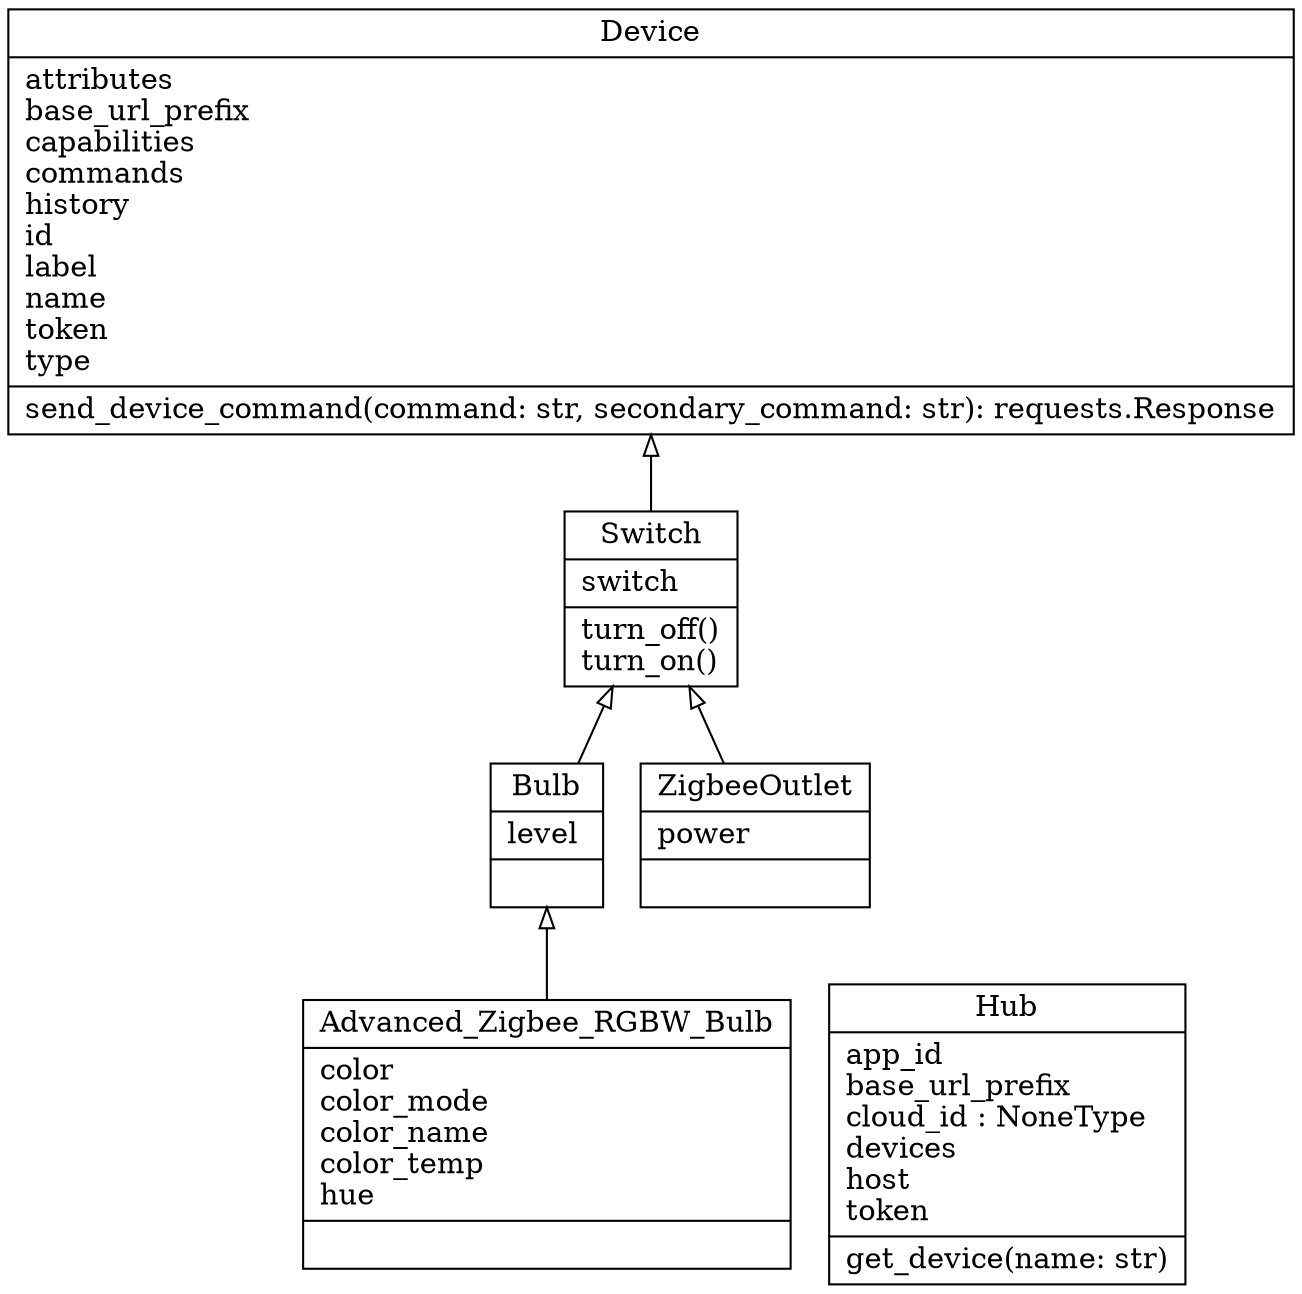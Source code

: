 digraph "classes" {
rankdir=BT
charset="utf-8"
"hubitatcontrol.lights.Advanced_Zigbee_RGBW_Bulb" [color="black", fontcolor="black", label="{Advanced_Zigbee_RGBW_Bulb|color\lcolor_mode\lcolor_name\lcolor_temp\lhue\l|}", shape="record", style="solid"];
"hubitatcontrol.lights.Bulb" [color="black", fontcolor="black", label="{Bulb|level\l|}", shape="record", style="solid"];
"hubitatcontrol.hub.Device" [color="black", fontcolor="black", label="{Device|attributes\lbase_url_prefix\lcapabilities\lcommands\lhistory\lid\llabel\lname\ltoken\ltype\l|send_device_command(command: str, secondary_command: str): requests.Response\l}", shape="record", style="solid"];
"hubitatcontrol.hub.Hub" [color="black", fontcolor="black", label="{Hub|app_id\lbase_url_prefix\lcloud_id : NoneType\ldevices\lhost\ltoken\l|get_device(name: str)\l}", shape="record", style="solid"];
"hubitatcontrol.generic.Switch" [color="black", fontcolor="black", label="{Switch|switch\l|turn_off()\lturn_on()\l}", shape="record", style="solid"];
"hubitatcontrol.generic.ZigbeeOutlet" [color="black", fontcolor="black", label="{ZigbeeOutlet|power\l|}", shape="record", style="solid"];
"hubitatcontrol.generic.Switch" -> "hubitatcontrol.hub.Device" [arrowhead="empty", arrowtail="none"];
"hubitatcontrol.generic.ZigbeeOutlet" -> "hubitatcontrol.generic.Switch" [arrowhead="empty", arrowtail="none"];
"hubitatcontrol.lights.Advanced_Zigbee_RGBW_Bulb" -> "hubitatcontrol.lights.Bulb" [arrowhead="empty", arrowtail="none"];
"hubitatcontrol.lights.Bulb" -> "hubitatcontrol.generic.Switch" [arrowhead="empty", arrowtail="none"];
}
